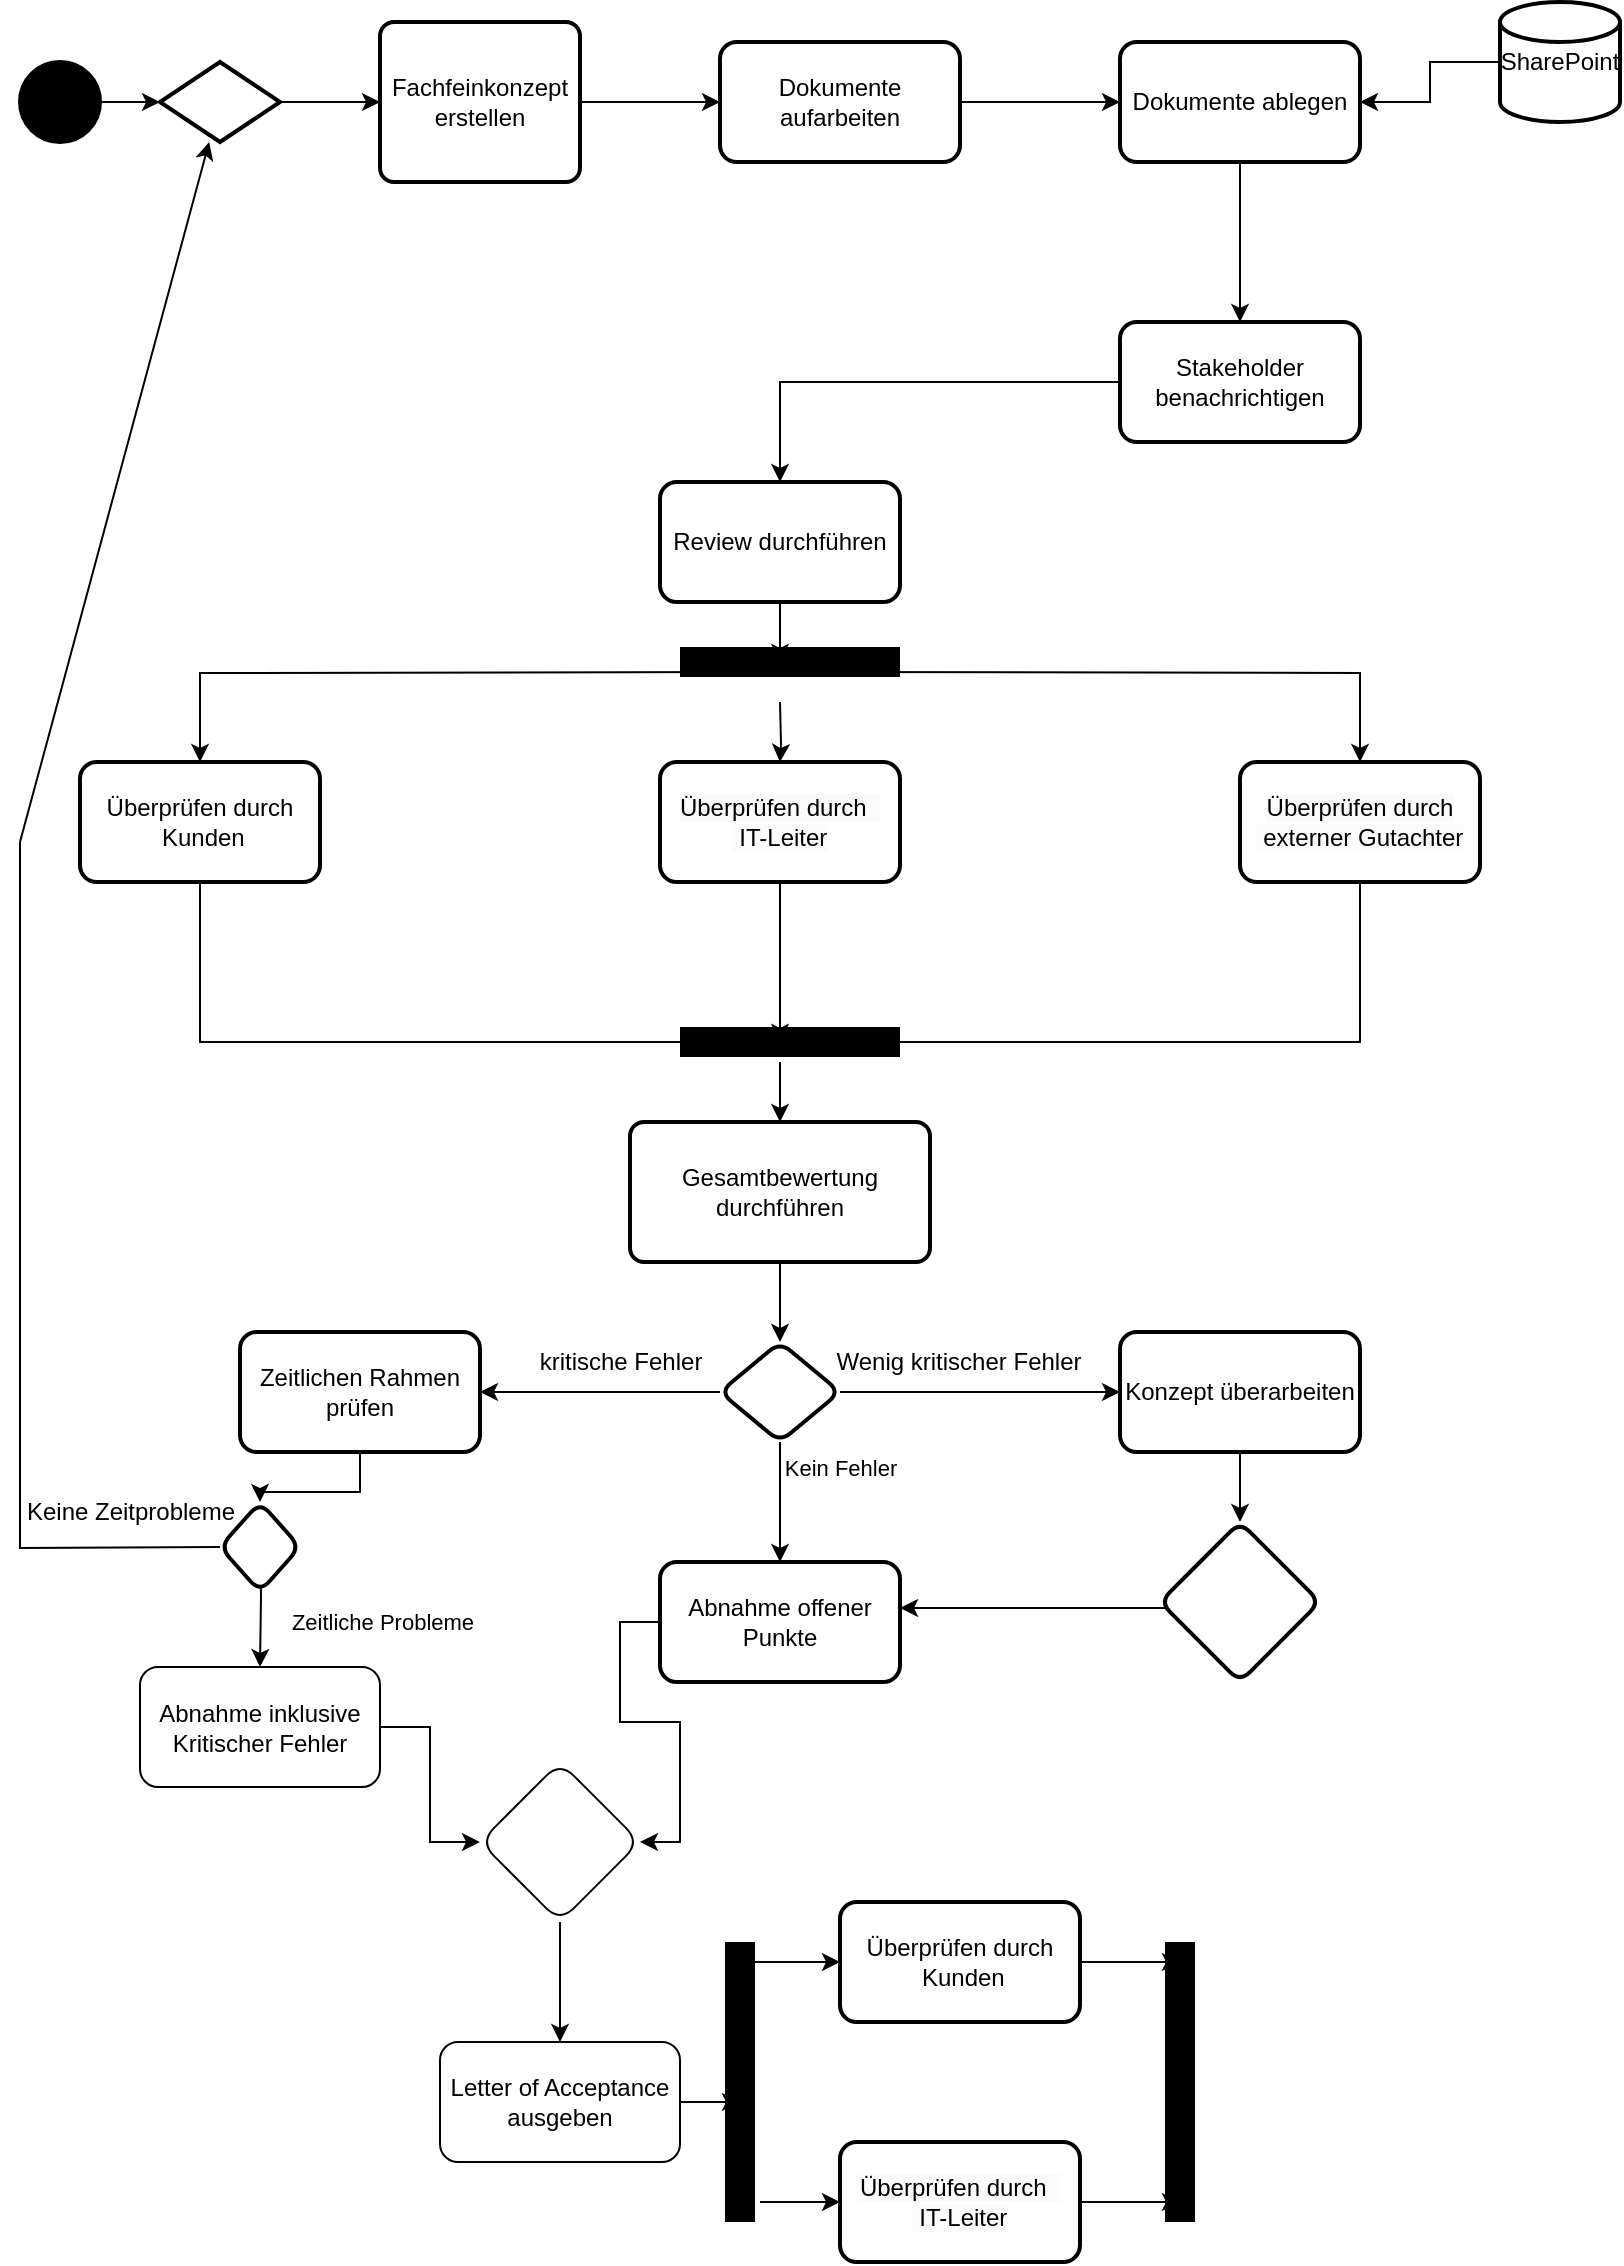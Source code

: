 <mxfile version="22.0.4" type="github">
  <diagram name="Seite-1" id="4uEQWGBOSVK4lKFrfHZp">
    <mxGraphModel dx="871" dy="566" grid="1" gridSize="10" guides="1" tooltips="1" connect="1" arrows="1" fold="1" page="1" pageScale="1" pageWidth="827" pageHeight="1169" math="0" shadow="0">
      <root>
        <mxCell id="0" />
        <mxCell id="1" parent="0" />
        <mxCell id="-mwzHlTSXCIwCckR4kkh-3" value="" style="edgeStyle=orthogonalEdgeStyle;rounded=0;orthogonalLoop=1;jettySize=auto;html=1;" edge="1" parent="1" source="-mwzHlTSXCIwCckR4kkh-45" target="-mwzHlTSXCIwCckR4kkh-2">
          <mxGeometry relative="1" as="geometry">
            <Array as="points">
              <mxPoint x="200" y="60" />
              <mxPoint x="200" y="60" />
            </Array>
          </mxGeometry>
        </mxCell>
        <mxCell id="-mwzHlTSXCIwCckR4kkh-1" value="" style="strokeWidth=2;html=1;shape=mxgraph.flowchart.start_2;whiteSpace=wrap;fillColor=#000000;" vertex="1" parent="1">
          <mxGeometry x="20" y="40" width="40" height="40" as="geometry" />
        </mxCell>
        <mxCell id="-mwzHlTSXCIwCckR4kkh-5" value="" style="edgeStyle=orthogonalEdgeStyle;rounded=0;orthogonalLoop=1;jettySize=auto;html=1;" edge="1" parent="1" source="-mwzHlTSXCIwCckR4kkh-2" target="-mwzHlTSXCIwCckR4kkh-4">
          <mxGeometry relative="1" as="geometry" />
        </mxCell>
        <mxCell id="-mwzHlTSXCIwCckR4kkh-2" value="Fachfeinkonzept erstellen" style="rounded=1;whiteSpace=wrap;html=1;absoluteArcSize=1;arcSize=14;strokeWidth=2;" vertex="1" parent="1">
          <mxGeometry x="200" y="20" width="100" height="80" as="geometry" />
        </mxCell>
        <mxCell id="-mwzHlTSXCIwCckR4kkh-9" value="" style="edgeStyle=orthogonalEdgeStyle;rounded=0;orthogonalLoop=1;jettySize=auto;html=1;" edge="1" parent="1" source="-mwzHlTSXCIwCckR4kkh-4" target="-mwzHlTSXCIwCckR4kkh-8">
          <mxGeometry relative="1" as="geometry" />
        </mxCell>
        <mxCell id="-mwzHlTSXCIwCckR4kkh-4" value="Dokumente aufarbeiten" style="whiteSpace=wrap;html=1;rounded=1;arcSize=14;strokeWidth=2;" vertex="1" parent="1">
          <mxGeometry x="370" y="30" width="120" height="60" as="geometry" />
        </mxCell>
        <mxCell id="-mwzHlTSXCIwCckR4kkh-7" style="edgeStyle=orthogonalEdgeStyle;rounded=0;orthogonalLoop=1;jettySize=auto;html=1;exitX=0.5;exitY=1;exitDx=0;exitDy=0;" edge="1" parent="1" source="-mwzHlTSXCIwCckR4kkh-2" target="-mwzHlTSXCIwCckR4kkh-2">
          <mxGeometry relative="1" as="geometry" />
        </mxCell>
        <mxCell id="-mwzHlTSXCIwCckR4kkh-14" value="" style="edgeStyle=orthogonalEdgeStyle;rounded=0;orthogonalLoop=1;jettySize=auto;html=1;" edge="1" parent="1" source="-mwzHlTSXCIwCckR4kkh-8" target="-mwzHlTSXCIwCckR4kkh-13">
          <mxGeometry relative="1" as="geometry" />
        </mxCell>
        <mxCell id="-mwzHlTSXCIwCckR4kkh-8" value="Dokumente ablegen" style="whiteSpace=wrap;html=1;rounded=1;arcSize=14;strokeWidth=2;" vertex="1" parent="1">
          <mxGeometry x="570" y="30" width="120" height="60" as="geometry" />
        </mxCell>
        <mxCell id="-mwzHlTSXCIwCckR4kkh-12" value="" style="edgeStyle=orthogonalEdgeStyle;rounded=0;orthogonalLoop=1;jettySize=auto;html=1;" edge="1" parent="1" source="-mwzHlTSXCIwCckR4kkh-10" target="-mwzHlTSXCIwCckR4kkh-8">
          <mxGeometry relative="1" as="geometry" />
        </mxCell>
        <mxCell id="-mwzHlTSXCIwCckR4kkh-10" value="SharePoint" style="strokeWidth=2;html=1;shape=mxgraph.flowchart.database;whiteSpace=wrap;" vertex="1" parent="1">
          <mxGeometry x="760" y="10" width="60" height="60" as="geometry" />
        </mxCell>
        <mxCell id="-mwzHlTSXCIwCckR4kkh-16" value="" style="edgeStyle=orthogonalEdgeStyle;rounded=0;orthogonalLoop=1;jettySize=auto;html=1;" edge="1" parent="1" source="-mwzHlTSXCIwCckR4kkh-13" target="-mwzHlTSXCIwCckR4kkh-15">
          <mxGeometry relative="1" as="geometry" />
        </mxCell>
        <mxCell id="-mwzHlTSXCIwCckR4kkh-13" value="Stakeholder benachrichtigen" style="whiteSpace=wrap;html=1;rounded=1;arcSize=14;strokeWidth=2;" vertex="1" parent="1">
          <mxGeometry x="570" y="170" width="120" height="60" as="geometry" />
        </mxCell>
        <mxCell id="-mwzHlTSXCIwCckR4kkh-18" value="" style="edgeStyle=orthogonalEdgeStyle;rounded=0;orthogonalLoop=1;jettySize=auto;html=1;" edge="1" parent="1" source="-mwzHlTSXCIwCckR4kkh-15">
          <mxGeometry relative="1" as="geometry">
            <mxPoint x="400" y="340" as="targetPoint" />
          </mxGeometry>
        </mxCell>
        <mxCell id="-mwzHlTSXCIwCckR4kkh-15" value="Review durchführen" style="whiteSpace=wrap;html=1;rounded=1;arcSize=14;strokeWidth=2;" vertex="1" parent="1">
          <mxGeometry x="340" y="250" width="120" height="60" as="geometry" />
        </mxCell>
        <mxCell id="-mwzHlTSXCIwCckR4kkh-20" value="" style="edgeStyle=orthogonalEdgeStyle;rounded=0;orthogonalLoop=1;jettySize=auto;html=1;" edge="1" parent="1" target="-mwzHlTSXCIwCckR4kkh-19">
          <mxGeometry relative="1" as="geometry">
            <mxPoint x="380" y="345" as="sourcePoint" />
          </mxGeometry>
        </mxCell>
        <mxCell id="-mwzHlTSXCIwCckR4kkh-22" value="" style="edgeStyle=orthogonalEdgeStyle;rounded=0;orthogonalLoop=1;jettySize=auto;html=1;" edge="1" parent="1" target="-mwzHlTSXCIwCckR4kkh-21">
          <mxGeometry relative="1" as="geometry">
            <mxPoint x="400" y="360" as="sourcePoint" />
          </mxGeometry>
        </mxCell>
        <mxCell id="-mwzHlTSXCIwCckR4kkh-26" value="" style="edgeStyle=orthogonalEdgeStyle;rounded=0;orthogonalLoop=1;jettySize=auto;html=1;" edge="1" parent="1" target="-mwzHlTSXCIwCckR4kkh-25">
          <mxGeometry relative="1" as="geometry">
            <mxPoint x="420" y="345" as="sourcePoint" />
          </mxGeometry>
        </mxCell>
        <mxCell id="-mwzHlTSXCIwCckR4kkh-28" value="" style="edgeStyle=orthogonalEdgeStyle;rounded=0;orthogonalLoop=1;jettySize=auto;html=1;" edge="1" parent="1" source="-mwzHlTSXCIwCckR4kkh-19">
          <mxGeometry relative="1" as="geometry">
            <mxPoint x="365" y="530" as="targetPoint" />
            <Array as="points">
              <mxPoint x="110" y="530" />
            </Array>
          </mxGeometry>
        </mxCell>
        <mxCell id="-mwzHlTSXCIwCckR4kkh-19" value="Überprüfen durch &amp;nbsp;Kunden" style="whiteSpace=wrap;html=1;rounded=1;arcSize=14;strokeWidth=2;" vertex="1" parent="1">
          <mxGeometry x="50" y="390" width="120" height="60" as="geometry" />
        </mxCell>
        <mxCell id="-mwzHlTSXCIwCckR4kkh-29" value="" style="edgeStyle=orthogonalEdgeStyle;rounded=0;orthogonalLoop=1;jettySize=auto;html=1;" edge="1" parent="1" source="-mwzHlTSXCIwCckR4kkh-21">
          <mxGeometry relative="1" as="geometry">
            <mxPoint x="400" y="530" as="targetPoint" />
          </mxGeometry>
        </mxCell>
        <mxCell id="-mwzHlTSXCIwCckR4kkh-21" value="&lt;span style=&quot;caret-color: rgb(0, 0, 0); color: rgb(0, 0, 0); font-family: Helvetica; font-size: 12px; font-style: normal; font-variant-caps: normal; font-weight: 400; letter-spacing: normal; text-align: center; text-indent: 0px; text-transform: none; word-spacing: 0px; -webkit-text-stroke-width: 0px; background-color: rgb(251, 251, 251); text-decoration: none; float: none; display: inline !important;&quot;&gt;Überprüfen durch &amp;nbsp; &amp;nbsp;IT-Leiter&lt;/span&gt;" style="whiteSpace=wrap;html=1;rounded=1;arcSize=14;strokeWidth=2;" vertex="1" parent="1">
          <mxGeometry x="340" y="390" width="120" height="60" as="geometry" />
        </mxCell>
        <mxCell id="-mwzHlTSXCIwCckR4kkh-31" value="" style="edgeStyle=orthogonalEdgeStyle;rounded=0;orthogonalLoop=1;jettySize=auto;html=1;entryX=1;entryY=0.5;entryDx=0;entryDy=0;" edge="1" parent="1" source="-mwzHlTSXCIwCckR4kkh-25">
          <mxGeometry relative="1" as="geometry">
            <mxPoint x="435" y="530" as="targetPoint" />
            <Array as="points">
              <mxPoint x="690" y="530" />
            </Array>
          </mxGeometry>
        </mxCell>
        <mxCell id="-mwzHlTSXCIwCckR4kkh-25" value="&lt;span style=&quot;caret-color: rgb(0, 0, 0); color: rgb(0, 0, 0); font-family: Helvetica; font-size: 12px; font-style: normal; font-variant-caps: normal; font-weight: 400; letter-spacing: normal; text-align: center; text-indent: 0px; text-transform: none; word-spacing: 0px; -webkit-text-stroke-width: 0px; background-color: rgb(251, 251, 251); text-decoration: none; float: none; display: inline !important;&quot;&gt;Überprüfen durch &amp;nbsp;externer Gutachter&lt;/span&gt;" style="whiteSpace=wrap;html=1;rounded=1;arcSize=14;strokeWidth=2;" vertex="1" parent="1">
          <mxGeometry x="630" y="390" width="120" height="60" as="geometry" />
        </mxCell>
        <mxCell id="-mwzHlTSXCIwCckR4kkh-34" value="" style="endArrow=none;html=1;rounded=0;strokeWidth=15;" edge="1" parent="1">
          <mxGeometry width="50" height="50" relative="1" as="geometry">
            <mxPoint x="350" y="340" as="sourcePoint" />
            <mxPoint x="460" y="340" as="targetPoint" />
          </mxGeometry>
        </mxCell>
        <mxCell id="-mwzHlTSXCIwCckR4kkh-35" value="" style="endArrow=none;html=1;rounded=0;strokeWidth=15;" edge="1" parent="1">
          <mxGeometry width="50" height="50" relative="1" as="geometry">
            <mxPoint x="350" y="530" as="sourcePoint" />
            <mxPoint x="460" y="530" as="targetPoint" />
          </mxGeometry>
        </mxCell>
        <mxCell id="-mwzHlTSXCIwCckR4kkh-36" value="" style="endArrow=classic;html=1;rounded=0;" edge="1" parent="1" target="-mwzHlTSXCIwCckR4kkh-37">
          <mxGeometry width="50" height="50" relative="1" as="geometry">
            <mxPoint x="400" y="540" as="sourcePoint" />
            <mxPoint x="400" y="590" as="targetPoint" />
          </mxGeometry>
        </mxCell>
        <mxCell id="-mwzHlTSXCIwCckR4kkh-39" value="" style="edgeStyle=orthogonalEdgeStyle;rounded=0;orthogonalLoop=1;jettySize=auto;html=1;" edge="1" parent="1" source="-mwzHlTSXCIwCckR4kkh-37" target="-mwzHlTSXCIwCckR4kkh-38">
          <mxGeometry relative="1" as="geometry" />
        </mxCell>
        <mxCell id="-mwzHlTSXCIwCckR4kkh-37" value="Gesamtbewertung&lt;br&gt;durchführen" style="rounded=1;whiteSpace=wrap;html=1;absoluteArcSize=1;arcSize=14;strokeWidth=2;" vertex="1" parent="1">
          <mxGeometry x="325" y="570" width="150" height="70" as="geometry" />
        </mxCell>
        <mxCell id="-mwzHlTSXCIwCckR4kkh-41" value="" style="edgeStyle=orthogonalEdgeStyle;rounded=0;orthogonalLoop=1;jettySize=auto;html=1;" edge="1" parent="1" source="-mwzHlTSXCIwCckR4kkh-38" target="-mwzHlTSXCIwCckR4kkh-40">
          <mxGeometry relative="1" as="geometry" />
        </mxCell>
        <mxCell id="-mwzHlTSXCIwCckR4kkh-49" value="" style="edgeStyle=orthogonalEdgeStyle;rounded=0;orthogonalLoop=1;jettySize=auto;html=1;" edge="1" parent="1" source="-mwzHlTSXCIwCckR4kkh-38">
          <mxGeometry relative="1" as="geometry">
            <mxPoint x="400" y="790" as="targetPoint" />
          </mxGeometry>
        </mxCell>
        <mxCell id="-mwzHlTSXCIwCckR4kkh-50" value="Kein Fehler" style="edgeLabel;html=1;align=center;verticalAlign=middle;resizable=0;points=[];" vertex="1" connectable="0" parent="-mwzHlTSXCIwCckR4kkh-49">
          <mxGeometry x="-0.067" y="-1" relative="1" as="geometry">
            <mxPoint x="31" y="-15" as="offset" />
          </mxGeometry>
        </mxCell>
        <mxCell id="-mwzHlTSXCIwCckR4kkh-79" value="" style="edgeStyle=orthogonalEdgeStyle;rounded=0;orthogonalLoop=1;jettySize=auto;html=1;" edge="1" parent="1" source="-mwzHlTSXCIwCckR4kkh-38" target="-mwzHlTSXCIwCckR4kkh-78">
          <mxGeometry relative="1" as="geometry" />
        </mxCell>
        <mxCell id="-mwzHlTSXCIwCckR4kkh-38" value="" style="rhombus;whiteSpace=wrap;html=1;rounded=1;arcSize=14;strokeWidth=2;" vertex="1" parent="1">
          <mxGeometry x="370" y="680" width="60" height="50" as="geometry" />
        </mxCell>
        <mxCell id="-mwzHlTSXCIwCckR4kkh-55" value="" style="edgeStyle=orthogonalEdgeStyle;rounded=0;orthogonalLoop=1;jettySize=auto;html=1;" edge="1" parent="1" source="-mwzHlTSXCIwCckR4kkh-40" target="-mwzHlTSXCIwCckR4kkh-53">
          <mxGeometry relative="1" as="geometry" />
        </mxCell>
        <mxCell id="-mwzHlTSXCIwCckR4kkh-40" value="Konzept überarbeiten" style="whiteSpace=wrap;html=1;rounded=1;arcSize=14;strokeWidth=2;" vertex="1" parent="1">
          <mxGeometry x="570" y="675" width="120" height="60" as="geometry" />
        </mxCell>
        <mxCell id="-mwzHlTSXCIwCckR4kkh-42" value="Wenig kritischer Fehler" style="text;html=1;align=center;verticalAlign=middle;resizable=0;points=[];autosize=1;strokeColor=none;fillColor=none;" vertex="1" parent="1">
          <mxGeometry x="414" y="675" width="150" height="30" as="geometry" />
        </mxCell>
        <mxCell id="-mwzHlTSXCIwCckR4kkh-46" value="" style="edgeStyle=orthogonalEdgeStyle;rounded=0;orthogonalLoop=1;jettySize=auto;html=1;" edge="1" parent="1" source="-mwzHlTSXCIwCckR4kkh-1" target="-mwzHlTSXCIwCckR4kkh-45">
          <mxGeometry relative="1" as="geometry">
            <mxPoint x="60" y="60" as="sourcePoint" />
            <mxPoint x="200" y="60" as="targetPoint" />
            <Array as="points" />
          </mxGeometry>
        </mxCell>
        <mxCell id="-mwzHlTSXCIwCckR4kkh-45" value="" style="strokeWidth=2;html=1;shape=mxgraph.flowchart.decision;whiteSpace=wrap;" vertex="1" parent="1">
          <mxGeometry x="90" y="40" width="60" height="40" as="geometry" />
        </mxCell>
        <mxCell id="-mwzHlTSXCIwCckR4kkh-59" value="" style="edgeStyle=orthogonalEdgeStyle;rounded=0;orthogonalLoop=1;jettySize=auto;html=1;entryX=1;entryY=0.383;entryDx=0;entryDy=0;entryPerimeter=0;" edge="1" parent="1" source="-mwzHlTSXCIwCckR4kkh-53" target="-mwzHlTSXCIwCckR4kkh-56">
          <mxGeometry relative="1" as="geometry">
            <mxPoint x="530" y="810" as="targetPoint" />
            <Array as="points">
              <mxPoint x="560" y="813" />
              <mxPoint x="560" y="813" />
            </Array>
          </mxGeometry>
        </mxCell>
        <mxCell id="-mwzHlTSXCIwCckR4kkh-53" value="" style="rhombus;whiteSpace=wrap;html=1;rounded=1;arcSize=14;strokeWidth=2;" vertex="1" parent="1">
          <mxGeometry x="590" y="770" width="80" height="80" as="geometry" />
        </mxCell>
        <mxCell id="-mwzHlTSXCIwCckR4kkh-92" value="" style="edgeStyle=orthogonalEdgeStyle;rounded=0;orthogonalLoop=1;jettySize=auto;html=1;entryX=1;entryY=0.5;entryDx=0;entryDy=0;" edge="1" parent="1" source="-mwzHlTSXCIwCckR4kkh-56" target="-mwzHlTSXCIwCckR4kkh-89">
          <mxGeometry relative="1" as="geometry">
            <mxPoint x="400" y="920" as="targetPoint" />
          </mxGeometry>
        </mxCell>
        <mxCell id="-mwzHlTSXCIwCckR4kkh-56" value="Abnahme offener Punkte" style="whiteSpace=wrap;html=1;rounded=1;arcSize=14;strokeWidth=2;" vertex="1" parent="1">
          <mxGeometry x="340" y="790" width="120" height="60" as="geometry" />
        </mxCell>
        <mxCell id="-mwzHlTSXCIwCckR4kkh-68" value="" style="edgeStyle=orthogonalEdgeStyle;rounded=0;orthogonalLoop=1;jettySize=auto;html=1;" edge="1" parent="1" target="-mwzHlTSXCIwCckR4kkh-67">
          <mxGeometry relative="1" as="geometry">
            <mxPoint x="140" y="770" as="sourcePoint" />
          </mxGeometry>
        </mxCell>
        <mxCell id="-mwzHlTSXCIwCckR4kkh-69" value="Zeitliche Probleme" style="edgeLabel;html=1;align=center;verticalAlign=middle;resizable=0;points=[];" vertex="1" connectable="0" parent="-mwzHlTSXCIwCckR4kkh-68">
          <mxGeometry x="-0.214" y="2" relative="1" as="geometry">
            <mxPoint x="58" y="21" as="offset" />
          </mxGeometry>
        </mxCell>
        <mxCell id="-mwzHlTSXCIwCckR4kkh-90" value="" style="edgeStyle=orthogonalEdgeStyle;rounded=0;orthogonalLoop=1;jettySize=auto;html=1;" edge="1" parent="1" source="-mwzHlTSXCIwCckR4kkh-67" target="-mwzHlTSXCIwCckR4kkh-89">
          <mxGeometry relative="1" as="geometry" />
        </mxCell>
        <mxCell id="-mwzHlTSXCIwCckR4kkh-67" value="Abnahme inklusive Kritischer Fehler" style="rounded=1;whiteSpace=wrap;html=1;" vertex="1" parent="1">
          <mxGeometry x="80" y="842.5" width="120" height="60" as="geometry" />
        </mxCell>
        <mxCell id="-mwzHlTSXCIwCckR4kkh-82" value="" style="edgeStyle=orthogonalEdgeStyle;rounded=0;orthogonalLoop=1;jettySize=auto;html=1;" edge="1" parent="1" source="-mwzHlTSXCIwCckR4kkh-78" target="-mwzHlTSXCIwCckR4kkh-81">
          <mxGeometry relative="1" as="geometry" />
        </mxCell>
        <mxCell id="-mwzHlTSXCIwCckR4kkh-78" value="Zeitlichen Rahmen prüfen" style="whiteSpace=wrap;html=1;rounded=1;arcSize=14;strokeWidth=2;" vertex="1" parent="1">
          <mxGeometry x="130" y="675" width="120" height="60" as="geometry" />
        </mxCell>
        <mxCell id="-mwzHlTSXCIwCckR4kkh-80" value="kritische Fehler" style="text;html=1;align=center;verticalAlign=middle;resizable=0;points=[];autosize=1;strokeColor=none;fillColor=none;" vertex="1" parent="1">
          <mxGeometry x="270" y="675" width="100" height="30" as="geometry" />
        </mxCell>
        <mxCell id="-mwzHlTSXCIwCckR4kkh-81" value="" style="rhombus;whiteSpace=wrap;html=1;rounded=1;arcSize=14;strokeWidth=2;" vertex="1" parent="1">
          <mxGeometry x="120" y="760" width="40" height="45" as="geometry" />
        </mxCell>
        <mxCell id="-mwzHlTSXCIwCckR4kkh-83" value="" style="endArrow=classic;html=1;rounded=0;exitX=0;exitY=0.5;exitDx=0;exitDy=0;" edge="1" parent="1" source="-mwzHlTSXCIwCckR4kkh-81" target="-mwzHlTSXCIwCckR4kkh-45">
          <mxGeometry width="50" height="50" relative="1" as="geometry">
            <mxPoint x="39.5" y="772.5" as="sourcePoint" />
            <mxPoint x="39.5" y="70" as="targetPoint" />
            <Array as="points">
              <mxPoint x="20" y="783" />
              <mxPoint x="20" y="700" />
              <mxPoint x="20" y="610" />
              <mxPoint x="20" y="430" />
            </Array>
          </mxGeometry>
        </mxCell>
        <mxCell id="-mwzHlTSXCIwCckR4kkh-85" value="Keine Zeitprobleme" style="text;html=1;align=center;verticalAlign=middle;resizable=0;points=[];autosize=1;strokeColor=none;fillColor=none;" vertex="1" parent="1">
          <mxGeometry x="10" y="750" width="130" height="30" as="geometry" />
        </mxCell>
        <mxCell id="-mwzHlTSXCIwCckR4kkh-87" value="&lt;span style=&quot;caret-color: rgb(0, 0, 0); color: rgb(0, 0, 0); font-family: Helvetica; font-size: 12px; font-style: normal; font-variant-caps: normal; font-weight: 400; letter-spacing: normal; text-align: center; text-indent: 0px; text-transform: none; word-spacing: 0px; -webkit-text-stroke-width: 0px; background-color: rgb(251, 251, 251); text-decoration: none; float: none; display: inline !important;&quot;&gt;Überprüfen durch &amp;nbsp; &amp;nbsp;IT-Leiter&lt;/span&gt;" style="whiteSpace=wrap;html=1;rounded=1;arcSize=14;strokeWidth=2;" vertex="1" parent="1">
          <mxGeometry x="430" y="1080" width="120" height="60" as="geometry" />
        </mxCell>
        <mxCell id="-mwzHlTSXCIwCckR4kkh-88" value="Überprüfen durch &amp;nbsp;Kunden" style="whiteSpace=wrap;html=1;rounded=1;arcSize=14;strokeWidth=2;" vertex="1" parent="1">
          <mxGeometry x="430" y="960" width="120" height="60" as="geometry" />
        </mxCell>
        <mxCell id="-mwzHlTSXCIwCckR4kkh-94" value="" style="edgeStyle=orthogonalEdgeStyle;rounded=0;orthogonalLoop=1;jettySize=auto;html=1;" edge="1" parent="1" source="-mwzHlTSXCIwCckR4kkh-89" target="-mwzHlTSXCIwCckR4kkh-93">
          <mxGeometry relative="1" as="geometry" />
        </mxCell>
        <mxCell id="-mwzHlTSXCIwCckR4kkh-89" value="" style="rhombus;whiteSpace=wrap;html=1;rounded=1;" vertex="1" parent="1">
          <mxGeometry x="250" y="890" width="80" height="80" as="geometry" />
        </mxCell>
        <mxCell id="-mwzHlTSXCIwCckR4kkh-96" value="" style="edgeStyle=orthogonalEdgeStyle;rounded=0;orthogonalLoop=1;jettySize=auto;html=1;" edge="1" parent="1" source="-mwzHlTSXCIwCckR4kkh-93">
          <mxGeometry relative="1" as="geometry">
            <mxPoint x="380" y="1060" as="targetPoint" />
          </mxGeometry>
        </mxCell>
        <mxCell id="-mwzHlTSXCIwCckR4kkh-93" value="Letter of Acceptance ausgeben" style="whiteSpace=wrap;html=1;rounded=1;" vertex="1" parent="1">
          <mxGeometry x="230" y="1030" width="120" height="60" as="geometry" />
        </mxCell>
        <mxCell id="-mwzHlTSXCIwCckR4kkh-97" value="" style="endArrow=none;html=1;rounded=0;strokeWidth=15;" edge="1" parent="1">
          <mxGeometry width="50" height="50" relative="1" as="geometry">
            <mxPoint x="380" y="980" as="sourcePoint" />
            <mxPoint x="380" y="1120" as="targetPoint" />
            <Array as="points" />
          </mxGeometry>
        </mxCell>
        <mxCell id="-mwzHlTSXCIwCckR4kkh-98" value="" style="endArrow=classic;html=1;rounded=0;entryX=0;entryY=0.5;entryDx=0;entryDy=0;" edge="1" parent="1" target="-mwzHlTSXCIwCckR4kkh-88">
          <mxGeometry width="50" height="50" relative="1" as="geometry">
            <mxPoint x="380" y="990" as="sourcePoint" />
            <mxPoint x="430" y="980" as="targetPoint" />
          </mxGeometry>
        </mxCell>
        <mxCell id="-mwzHlTSXCIwCckR4kkh-99" value="" style="endArrow=classic;html=1;rounded=0;entryX=0;entryY=0.5;entryDx=0;entryDy=0;" edge="1" parent="1" target="-mwzHlTSXCIwCckR4kkh-87">
          <mxGeometry width="50" height="50" relative="1" as="geometry">
            <mxPoint x="390" y="1110" as="sourcePoint" />
            <mxPoint x="490" y="960" as="targetPoint" />
          </mxGeometry>
        </mxCell>
        <mxCell id="-mwzHlTSXCIwCckR4kkh-100" value="" style="endArrow=none;html=1;rounded=0;strokeWidth=15;" edge="1" parent="1">
          <mxGeometry width="50" height="50" relative="1" as="geometry">
            <mxPoint x="600" y="980" as="sourcePoint" />
            <mxPoint x="600" y="1120" as="targetPoint" />
            <Array as="points">
              <mxPoint x="600" y="1050" />
            </Array>
          </mxGeometry>
        </mxCell>
        <mxCell id="-mwzHlTSXCIwCckR4kkh-101" value="" style="endArrow=classic;html=1;rounded=0;exitX=1;exitY=0.5;exitDx=0;exitDy=0;" edge="1" parent="1" source="-mwzHlTSXCIwCckR4kkh-88">
          <mxGeometry width="50" height="50" relative="1" as="geometry">
            <mxPoint x="440" y="1010" as="sourcePoint" />
            <mxPoint x="600" y="990" as="targetPoint" />
          </mxGeometry>
        </mxCell>
        <mxCell id="-mwzHlTSXCIwCckR4kkh-102" value="" style="endArrow=classic;html=1;rounded=0;exitX=1;exitY=0.5;exitDx=0;exitDy=0;" edge="1" parent="1" source="-mwzHlTSXCIwCckR4kkh-87">
          <mxGeometry width="50" height="50" relative="1" as="geometry">
            <mxPoint x="440" y="1010" as="sourcePoint" />
            <mxPoint x="600" y="1110" as="targetPoint" />
          </mxGeometry>
        </mxCell>
      </root>
    </mxGraphModel>
  </diagram>
</mxfile>
